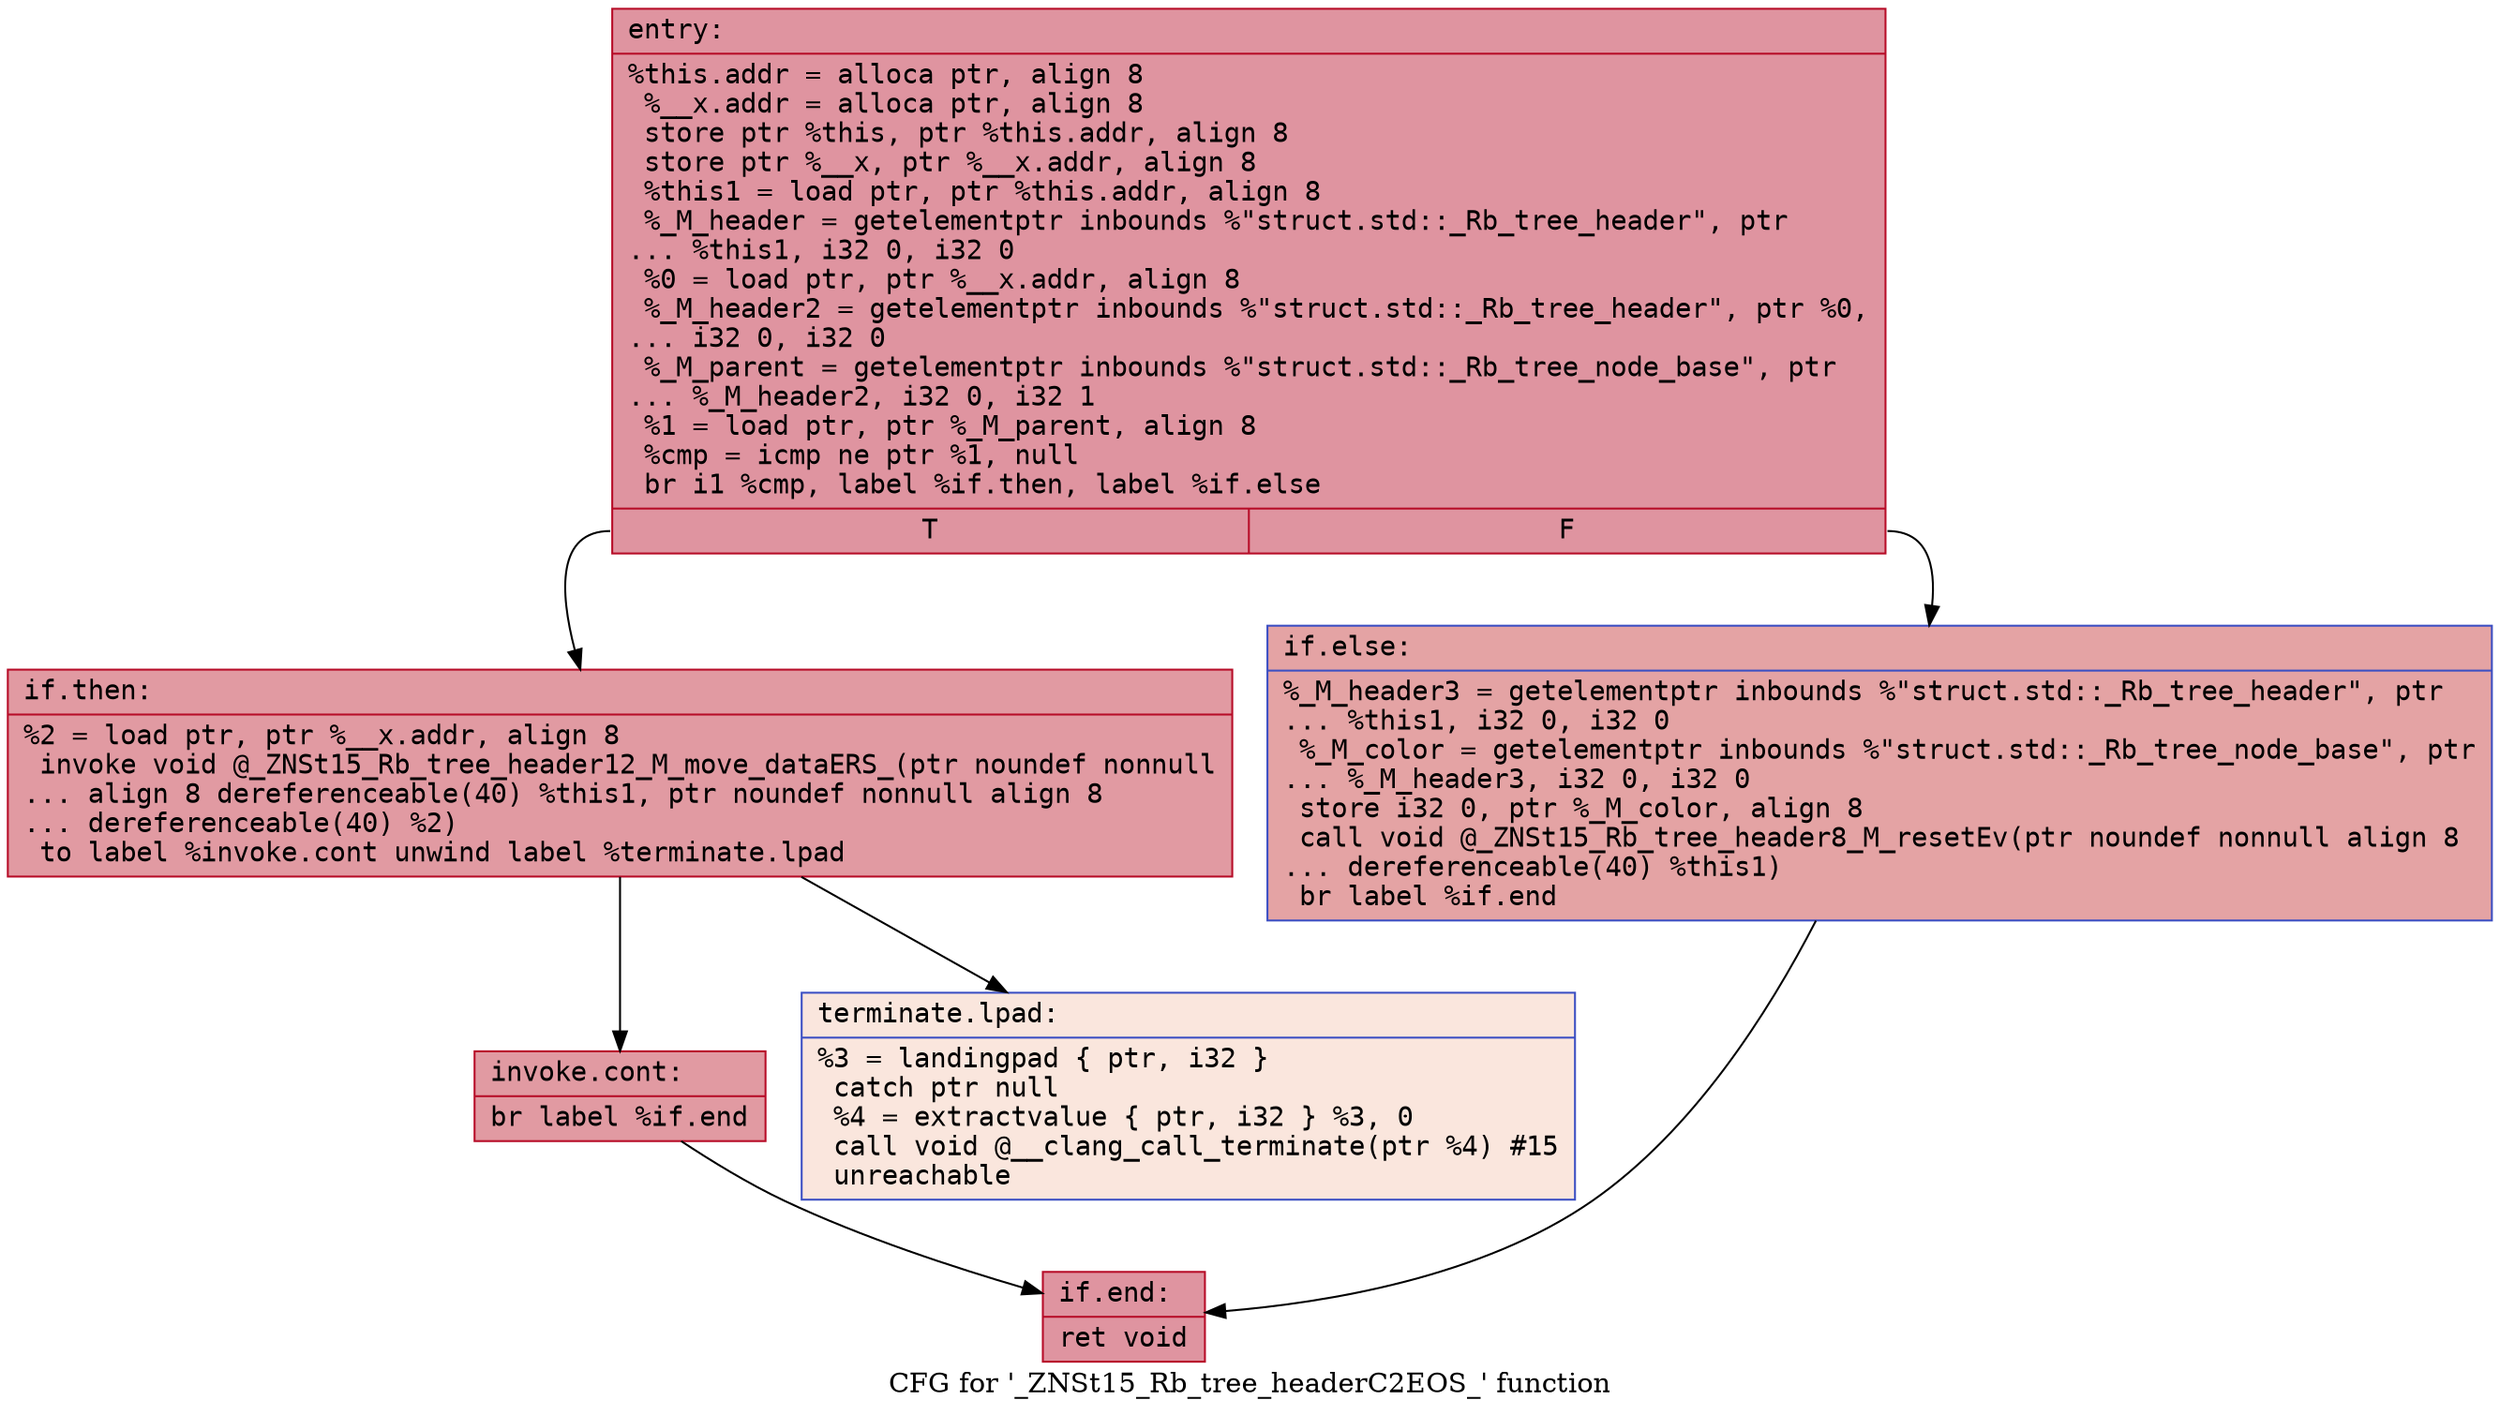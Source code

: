 digraph "CFG for '_ZNSt15_Rb_tree_headerC2EOS_' function" {
	label="CFG for '_ZNSt15_Rb_tree_headerC2EOS_' function";

	Node0x562c4e55a5e0 [shape=record,color="#b70d28ff", style=filled, fillcolor="#b70d2870" fontname="Courier",label="{entry:\l|  %this.addr = alloca ptr, align 8\l  %__x.addr = alloca ptr, align 8\l  store ptr %this, ptr %this.addr, align 8\l  store ptr %__x, ptr %__x.addr, align 8\l  %this1 = load ptr, ptr %this.addr, align 8\l  %_M_header = getelementptr inbounds %\"struct.std::_Rb_tree_header\", ptr\l... %this1, i32 0, i32 0\l  %0 = load ptr, ptr %__x.addr, align 8\l  %_M_header2 = getelementptr inbounds %\"struct.std::_Rb_tree_header\", ptr %0,\l... i32 0, i32 0\l  %_M_parent = getelementptr inbounds %\"struct.std::_Rb_tree_node_base\", ptr\l... %_M_header2, i32 0, i32 1\l  %1 = load ptr, ptr %_M_parent, align 8\l  %cmp = icmp ne ptr %1, null\l  br i1 %cmp, label %if.then, label %if.else\l|{<s0>T|<s1>F}}"];
	Node0x562c4e55a5e0:s0 -> Node0x562c4e55acc0[tooltip="entry -> if.then\nProbability 62.50%" ];
	Node0x562c4e55a5e0:s1 -> Node0x562c4e55ad30[tooltip="entry -> if.else\nProbability 37.50%" ];
	Node0x562c4e55acc0 [shape=record,color="#b70d28ff", style=filled, fillcolor="#bb1b2c70" fontname="Courier",label="{if.then:\l|  %2 = load ptr, ptr %__x.addr, align 8\l  invoke void @_ZNSt15_Rb_tree_header12_M_move_dataERS_(ptr noundef nonnull\l... align 8 dereferenceable(40) %this1, ptr noundef nonnull align 8\l... dereferenceable(40) %2)\l          to label %invoke.cont unwind label %terminate.lpad\l}"];
	Node0x562c4e55acc0 -> Node0x562c4e55aec0[tooltip="if.then -> invoke.cont\nProbability 100.00%" ];
	Node0x562c4e55acc0 -> Node0x562c4e55b0e0[tooltip="if.then -> terminate.lpad\nProbability 0.00%" ];
	Node0x562c4e55aec0 [shape=record,color="#b70d28ff", style=filled, fillcolor="#bb1b2c70" fontname="Courier",label="{invoke.cont:\l|  br label %if.end\l}"];
	Node0x562c4e55aec0 -> Node0x562c4e55b470[tooltip="invoke.cont -> if.end\nProbability 100.00%" ];
	Node0x562c4e55ad30 [shape=record,color="#3d50c3ff", style=filled, fillcolor="#c32e3170" fontname="Courier",label="{if.else:\l|  %_M_header3 = getelementptr inbounds %\"struct.std::_Rb_tree_header\", ptr\l... %this1, i32 0, i32 0\l  %_M_color = getelementptr inbounds %\"struct.std::_Rb_tree_node_base\", ptr\l... %_M_header3, i32 0, i32 0\l  store i32 0, ptr %_M_color, align 8\l  call void @_ZNSt15_Rb_tree_header8_M_resetEv(ptr noundef nonnull align 8\l... dereferenceable(40) %this1)\l  br label %if.end\l}"];
	Node0x562c4e55ad30 -> Node0x562c4e55b470[tooltip="if.else -> if.end\nProbability 100.00%" ];
	Node0x562c4e55b470 [shape=record,color="#b70d28ff", style=filled, fillcolor="#b70d2870" fontname="Courier",label="{if.end:\l|  ret void\l}"];
	Node0x562c4e55b0e0 [shape=record,color="#3d50c3ff", style=filled, fillcolor="#f3c7b170" fontname="Courier",label="{terminate.lpad:\l|  %3 = landingpad \{ ptr, i32 \}\l          catch ptr null\l  %4 = extractvalue \{ ptr, i32 \} %3, 0\l  call void @__clang_call_terminate(ptr %4) #15\l  unreachable\l}"];
}
